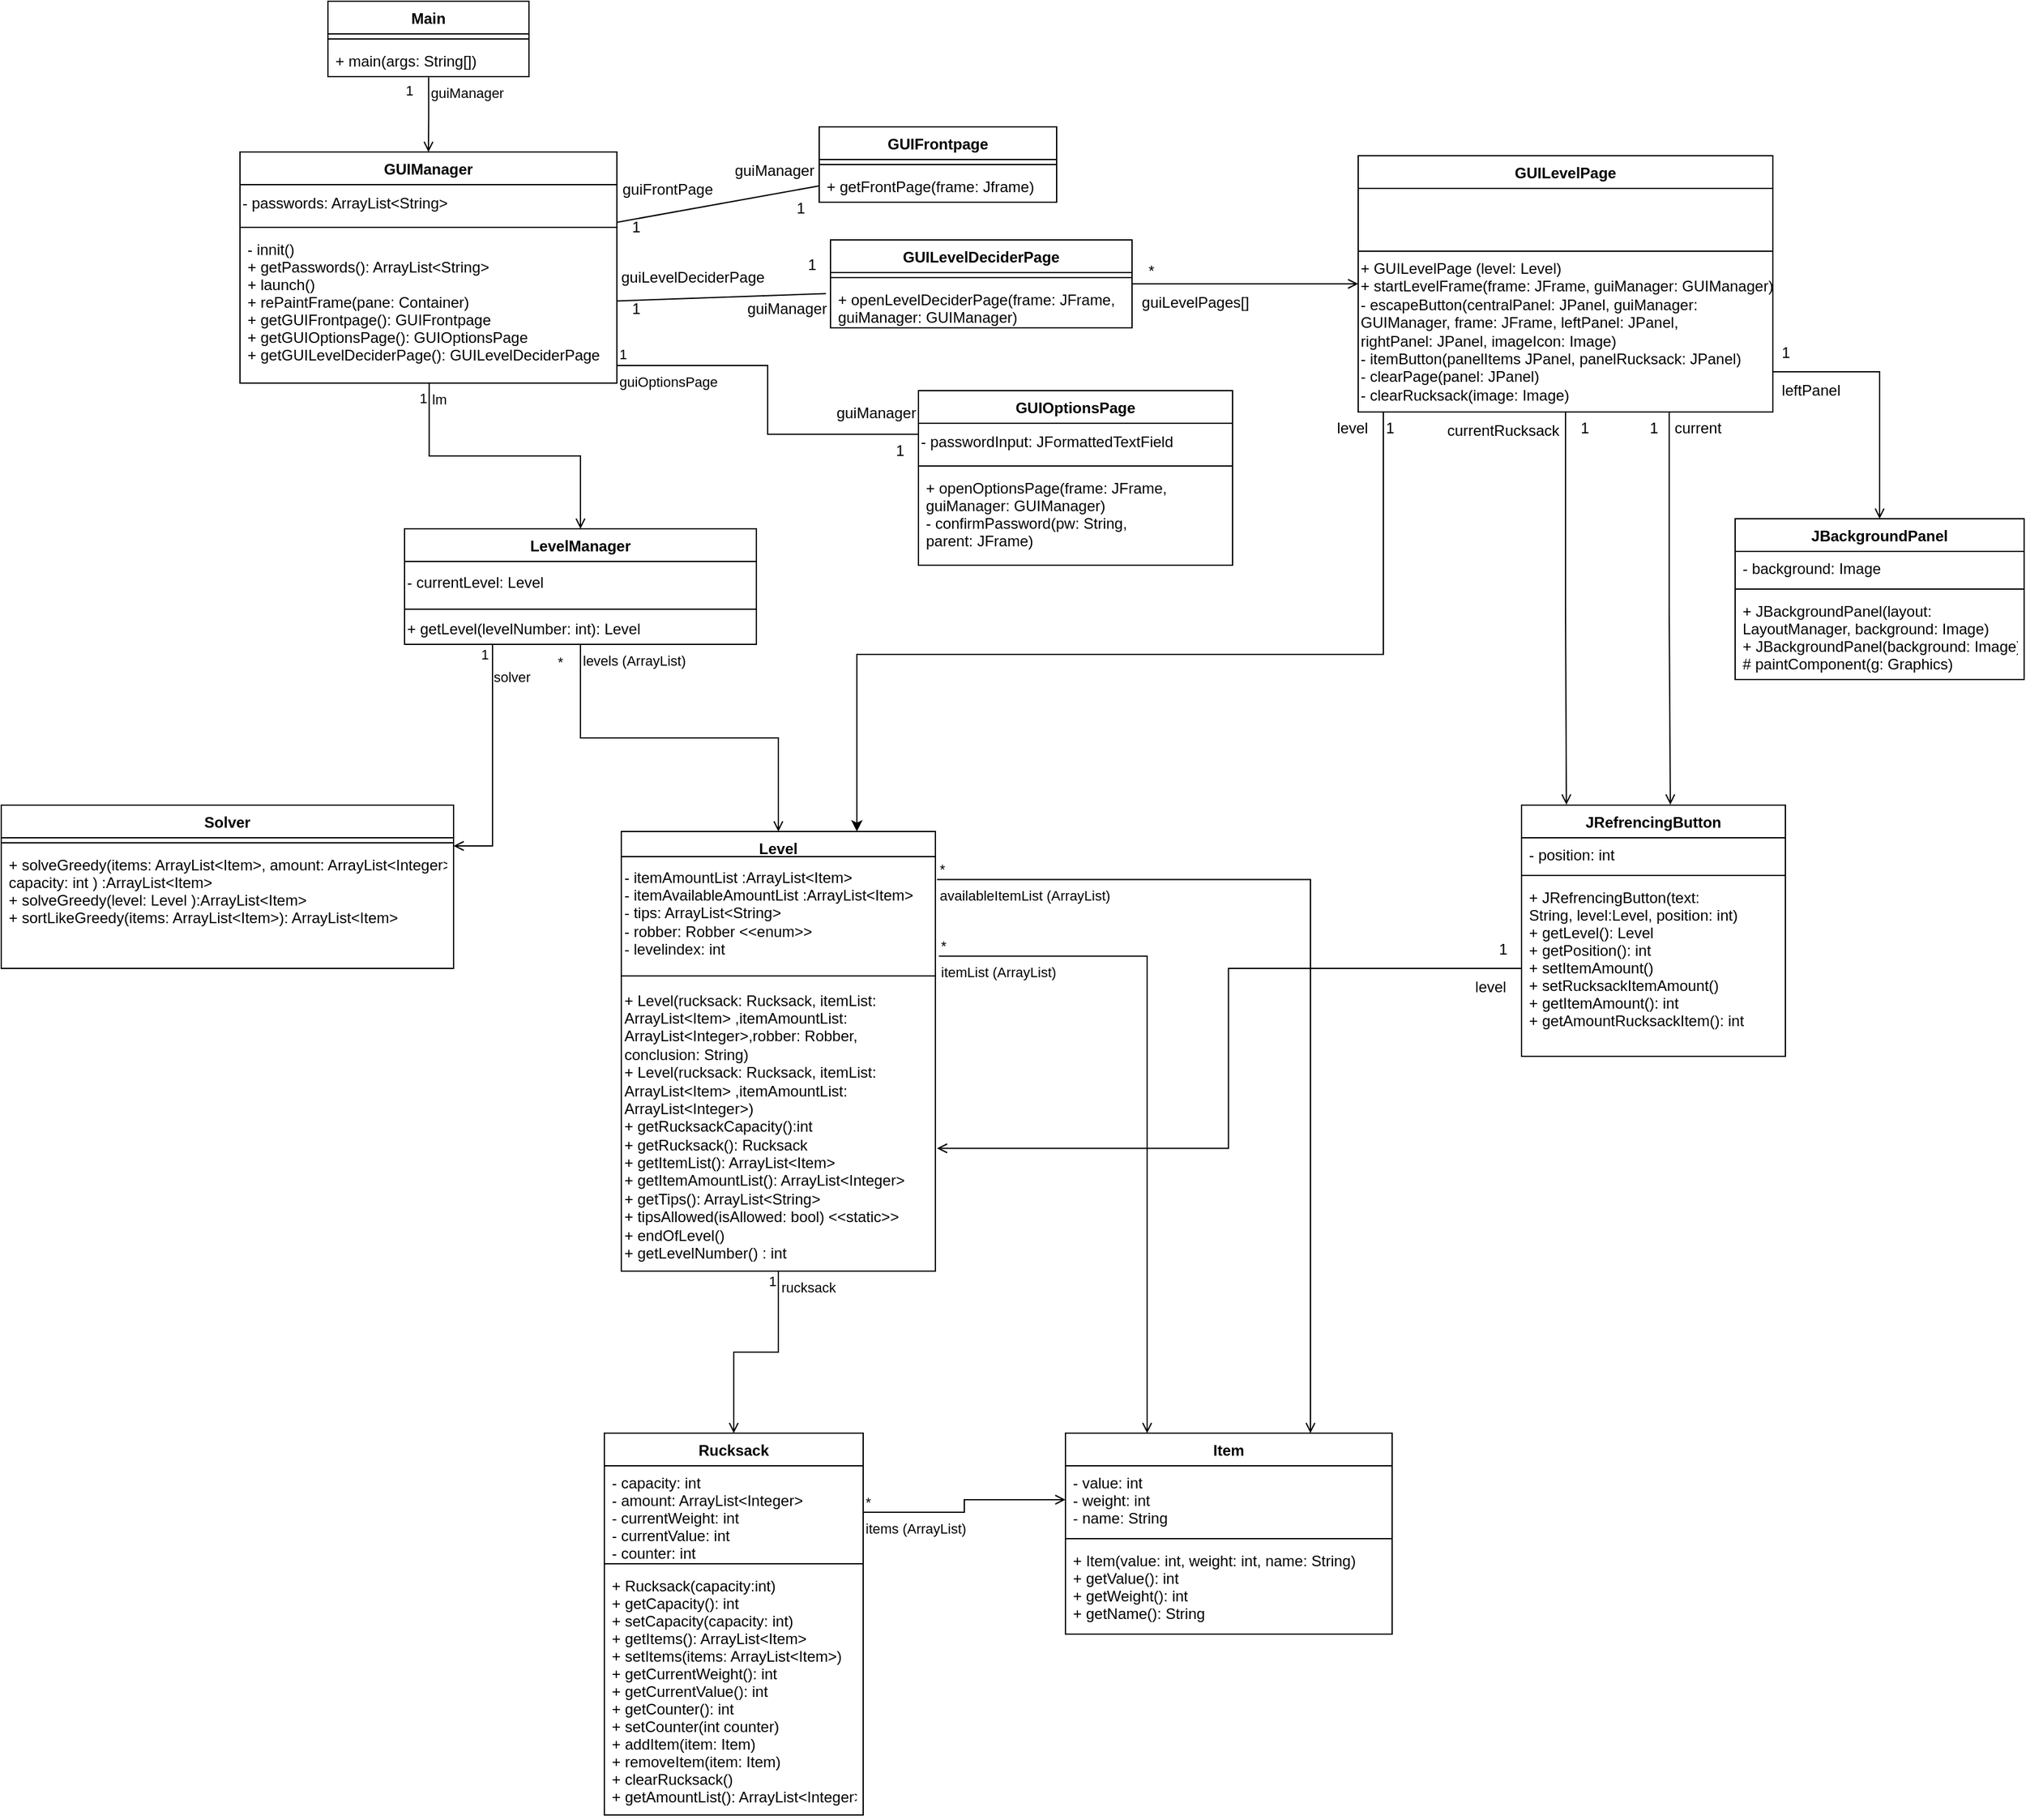 <mxfile version="20.5.3" type="embed"><diagram id="mvksxYR37wyYuG3UCGVY" name="Page-1"><mxGraphModel dx="210" dy="390" grid="1" gridSize="10" guides="1" tooltips="1" connect="1" arrows="1" fold="1" page="1" pageScale="1" pageWidth="827" pageHeight="1169" math="0" shadow="0"><root><mxCell id="0"/><mxCell id="1" parent="0"/><mxCell id="3Lkax07c6LPgoKpLeekD-1" value="Main" style="swimlane;fontStyle=1;align=center;verticalAlign=top;childLayout=stackLayout;horizontal=1;startSize=26;horizontalStack=0;resizeParent=1;resizeParentMax=0;resizeLast=0;collapsible=1;marginBottom=0;" parent="1" vertex="1"><mxGeometry x="280" y="20" width="160" height="60" as="geometry"/></mxCell><mxCell id="3Lkax07c6LPgoKpLeekD-3" value="" style="line;strokeWidth=1;fillColor=none;align=left;verticalAlign=middle;spacingTop=-1;spacingLeft=3;spacingRight=3;rotatable=0;labelPosition=right;points=[];portConstraint=eastwest;strokeColor=inherit;" parent="3Lkax07c6LPgoKpLeekD-1" vertex="1"><mxGeometry y="26" width="160" height="8" as="geometry"/></mxCell><mxCell id="3Lkax07c6LPgoKpLeekD-4" value="+ main(args: String[])" style="text;strokeColor=none;fillColor=none;align=left;verticalAlign=top;spacingLeft=4;spacingRight=4;overflow=hidden;rotatable=0;points=[[0,0.5],[1,0.5]];portConstraint=eastwest;" parent="3Lkax07c6LPgoKpLeekD-1" vertex="1"><mxGeometry y="34" width="160" height="26" as="geometry"/></mxCell><mxCell id="3Lkax07c6LPgoKpLeekD-5" value="GUIManager" style="swimlane;fontStyle=1;align=center;verticalAlign=top;childLayout=stackLayout;horizontal=1;startSize=26;horizontalStack=0;resizeParent=1;resizeParentMax=0;resizeLast=0;collapsible=1;marginBottom=0;" parent="1" vertex="1"><mxGeometry x="210" y="140" width="300" height="184" as="geometry"/></mxCell><mxCell id="36" value="- passwords: ArrayList&amp;lt;String&amp;gt;&lt;br&gt;" style="text;html=1;strokeColor=none;fillColor=none;align=left;verticalAlign=middle;whiteSpace=wrap;rounded=0;" parent="3Lkax07c6LPgoKpLeekD-5" vertex="1"><mxGeometry y="26" width="300" height="30" as="geometry"/></mxCell><mxCell id="3Lkax07c6LPgoKpLeekD-7" value="" style="line;strokeWidth=1;fillColor=none;align=left;verticalAlign=middle;spacingTop=-1;spacingLeft=3;spacingRight=3;rotatable=0;labelPosition=right;points=[];portConstraint=eastwest;strokeColor=inherit;" parent="3Lkax07c6LPgoKpLeekD-5" vertex="1"><mxGeometry y="56" width="300" height="8" as="geometry"/></mxCell><mxCell id="3Lkax07c6LPgoKpLeekD-8" value="- innit()&#10;+ getPasswords(): ArrayList&lt;String&gt;&#10;+ launch()&#10;+ rePaintFrame(pane: Container)&#10;+ getGUIFrontpage(): GUIFrontpage&#10;+ getGUIOptionsPage(): GUIOptionsPage&#10;+ getGUILevelDeciderPage(): GUILevelDeciderPage&#10;" style="text;strokeColor=none;fillColor=none;align=left;verticalAlign=top;spacingLeft=4;spacingRight=4;overflow=hidden;rotatable=0;points=[[0,0.5],[1,0.5]];portConstraint=eastwest;" parent="3Lkax07c6LPgoKpLeekD-5" vertex="1"><mxGeometry y="64" width="300" height="120" as="geometry"/></mxCell><mxCell id="3Lkax07c6LPgoKpLeekD-9" value="LevelManager" style="swimlane;fontStyle=1;align=center;verticalAlign=top;childLayout=stackLayout;horizontal=1;startSize=26;horizontalStack=0;resizeParent=1;resizeParentMax=0;resizeLast=0;collapsible=1;marginBottom=0;" parent="1" vertex="1"><mxGeometry x="341" y="440" width="280" height="92" as="geometry"><mxRectangle x="310" y="250" width="220" height="210" as="alternateBounds"/></mxGeometry></mxCell><mxCell id="kdeTMZNGUCxmGkDWpaPE-43" value="- currentLevel: Level" style="text;html=1;strokeColor=none;fillColor=none;align=left;verticalAlign=middle;whiteSpace=wrap;rounded=0;" parent="3Lkax07c6LPgoKpLeekD-9" vertex="1"><mxGeometry y="26" width="280" height="34" as="geometry"/></mxCell><mxCell id="3Lkax07c6LPgoKpLeekD-11" value="" style="line;strokeWidth=1;fillColor=none;align=left;verticalAlign=middle;spacingTop=-1;spacingLeft=3;spacingRight=3;rotatable=0;labelPosition=right;points=[];portConstraint=eastwest;strokeColor=inherit;" parent="3Lkax07c6LPgoKpLeekD-9" vertex="1"><mxGeometry y="60" width="280" height="8" as="geometry"/></mxCell><mxCell id="kdeTMZNGUCxmGkDWpaPE-44" value="+ getLevel(levelNumber: int): Level" style="text;html=1;strokeColor=none;fillColor=none;align=left;verticalAlign=middle;whiteSpace=wrap;rounded=0;" parent="3Lkax07c6LPgoKpLeekD-9" vertex="1"><mxGeometry y="68" width="280" height="24" as="geometry"/></mxCell><mxCell id="3Lkax07c6LPgoKpLeekD-25" value="guiManager" style="endArrow=open;endFill=0;html=1;edgeStyle=orthogonalEdgeStyle;align=left;verticalAlign=top;rounded=0;exitX=0.501;exitY=1.022;exitDx=0;exitDy=0;exitPerimeter=0;entryX=0.5;entryY=0;entryDx=0;entryDy=0;" parent="1" source="3Lkax07c6LPgoKpLeekD-4" target="3Lkax07c6LPgoKpLeekD-5" edge="1"><mxGeometry x="-1" y="-1" relative="1" as="geometry"><mxPoint x="432.5" y="252" as="sourcePoint"/><mxPoint x="542.5" y="72" as="targetPoint"/><mxPoint x="1" y="-1" as="offset"/></mxGeometry></mxCell><mxCell id="3Lkax07c6LPgoKpLeekD-26" value="1" style="edgeLabel;resizable=0;html=1;align=left;verticalAlign=bottom;" parent="3Lkax07c6LPgoKpLeekD-25" connectable="0" vertex="1"><mxGeometry x="-1" relative="1" as="geometry"><mxPoint x="-20" y="19" as="offset"/></mxGeometry></mxCell><mxCell id="3Lkax07c6LPgoKpLeekD-27" value="lm" style="endArrow=open;endFill=0;html=1;edgeStyle=orthogonalEdgeStyle;align=left;verticalAlign=top;rounded=0;entryX=0.5;entryY=0;entryDx=0;entryDy=0;exitX=0.502;exitY=1;exitDx=0;exitDy=0;exitPerimeter=0;" parent="1" source="3Lkax07c6LPgoKpLeekD-8" target="3Lkax07c6LPgoKpLeekD-9" edge="1"><mxGeometry x="-1" relative="1" as="geometry"><mxPoint x="370" y="280" as="sourcePoint"/><mxPoint x="530" y="280" as="targetPoint"/></mxGeometry></mxCell><mxCell id="3Lkax07c6LPgoKpLeekD-28" value="1" style="edgeLabel;resizable=0;html=1;align=left;verticalAlign=bottom;" parent="3Lkax07c6LPgoKpLeekD-27" connectable="0" vertex="1"><mxGeometry x="-1" relative="1" as="geometry"><mxPoint x="-10" y="20" as="offset"/></mxGeometry></mxCell><mxCell id="3Lkax07c6LPgoKpLeekD-29" value="Solver" style="swimlane;fontStyle=1;align=center;verticalAlign=top;childLayout=stackLayout;horizontal=1;startSize=26;horizontalStack=0;resizeParent=1;resizeParentMax=0;resizeLast=0;collapsible=1;marginBottom=0;" parent="1" vertex="1"><mxGeometry x="20" y="660" width="360" height="130" as="geometry"/></mxCell><mxCell id="3Lkax07c6LPgoKpLeekD-31" value="" style="line;strokeWidth=1;fillColor=none;align=left;verticalAlign=middle;spacingTop=-1;spacingLeft=3;spacingRight=3;rotatable=0;labelPosition=right;points=[];portConstraint=eastwest;strokeColor=inherit;" parent="3Lkax07c6LPgoKpLeekD-29" vertex="1"><mxGeometry y="26" width="360" height="8" as="geometry"/></mxCell><mxCell id="3Lkax07c6LPgoKpLeekD-32" value="+ solveGreedy(items: ArrayList&lt;Item&gt;, amount: ArrayList&lt;Integer&gt;,&#10;capacity: int ) :ArrayList&lt;Item&gt;&#10;+ solveGreedy(level: Level ):ArrayList&lt;Item&gt;&#10;+ sortLikeGreedy(items: ArrayList&lt;Item&gt;): ArrayList&lt;Item&gt;" style="text;strokeColor=none;fillColor=none;align=left;verticalAlign=top;spacingLeft=4;spacingRight=4;overflow=hidden;rotatable=0;points=[[0,0.5],[1,0.5]];portConstraint=eastwest;" parent="3Lkax07c6LPgoKpLeekD-29" vertex="1"><mxGeometry y="34" width="360" height="96" as="geometry"/></mxCell><mxCell id="3Lkax07c6LPgoKpLeekD-33" value="Level" style="swimlane;fontStyle=1;align=center;verticalAlign=top;childLayout=stackLayout;horizontal=1;startSize=20;horizontalStack=0;resizeParent=1;resizeParentMax=0;resizeLast=0;collapsible=1;marginBottom=0;" parent="1" vertex="1"><mxGeometry x="513.5" y="681" width="250" height="350" as="geometry"/></mxCell><mxCell id="8" value="- itemAmountList :ArrayList&amp;lt;Item&amp;gt;&lt;br&gt;- itemAvailableAmountList :ArrayList&amp;lt;Item&amp;gt;&lt;br&gt;- tips: ArrayList&amp;lt;String&amp;gt;&lt;br&gt;- robber: Robber &amp;lt;&amp;lt;enum&amp;gt;&amp;gt;&lt;br&gt;- levelindex: int" style="text;html=1;align=left;verticalAlign=middle;resizable=0;points=[];autosize=1;strokeColor=none;fillColor=none;" parent="3Lkax07c6LPgoKpLeekD-33" vertex="1"><mxGeometry y="20" width="250" height="90" as="geometry"/></mxCell><mxCell id="3Lkax07c6LPgoKpLeekD-35" value="" style="line;strokeWidth=1;fillColor=none;align=left;verticalAlign=middle;spacingTop=-1;spacingLeft=3;spacingRight=3;rotatable=0;labelPosition=right;points=[];portConstraint=eastwest;strokeColor=inherit;" parent="3Lkax07c6LPgoKpLeekD-33" vertex="1"><mxGeometry y="110" width="250" height="10" as="geometry"/></mxCell><mxCell id="11" value="&lt;span class=&quot;pl-smi&quot;&gt;+ Level&lt;/span&gt;(r&lt;span class=&quot;pl-smi&quot;&gt;ucksack:&lt;/span&gt;&amp;nbsp;R&lt;span class=&quot;pl-s1&quot;&gt;ucksack&lt;/span&gt;,&amp;nbsp;&lt;span class=&quot;pl-s1&quot;&gt;itemList:&amp;nbsp;&lt;br&gt;&lt;span class=&quot;pl-smi&quot;&gt;ArrayList&lt;/span&gt;&amp;lt;&lt;span class=&quot;pl-smi&quot;&gt;Item&lt;/span&gt;&amp;gt;&amp;nbsp;&lt;/span&gt;,&lt;span class=&quot;pl-s1&quot;&gt;itemAmountList:&amp;nbsp;&amp;nbsp;&lt;br&gt;&lt;span class=&quot;pl-smi&quot;&gt;ArrayList&lt;/span&gt;&amp;lt;&lt;span class=&quot;pl-smi&quot;&gt;Integer&lt;/span&gt;&amp;gt;,robber: Robber, &lt;br&gt;conclusion: String&lt;/span&gt;)&lt;br&gt;&lt;span class=&quot;pl-smi&quot;&gt;+ Level&lt;/span&gt;(r&lt;span class=&quot;pl-smi&quot;&gt;ucksack:&lt;/span&gt;&amp;nbsp;R&lt;span class=&quot;pl-s1&quot;&gt;ucksack&lt;/span&gt;,&amp;nbsp;&lt;span class=&quot;pl-s1&quot;&gt;itemList:&amp;nbsp;&lt;br&gt;&lt;span class=&quot;pl-smi&quot;&gt;ArrayList&lt;/span&gt;&amp;lt;&lt;span class=&quot;pl-smi&quot;&gt;Item&lt;/span&gt;&amp;gt;&amp;nbsp;&lt;/span&gt;,&lt;span class=&quot;pl-s1&quot;&gt;itemAmountList:&amp;nbsp;&amp;nbsp;&lt;br&gt;&lt;span class=&quot;pl-smi&quot;&gt;ArrayList&lt;/span&gt;&amp;lt;&lt;span class=&quot;pl-smi&quot;&gt;Integer&lt;/span&gt;&amp;gt;&lt;/span&gt;)&lt;br&gt;&lt;span style=&quot;&quot;&gt;+ g&lt;/span&gt;&lt;span class=&quot;pl-en&quot;&gt;etRucksackCapacity&lt;/span&gt;():int&lt;br&gt;&lt;span style=&quot;&quot;&gt;+ getRucksack(): Rucksack&lt;br&gt;+ getItemList(): ArrayList&amp;lt;Item&amp;gt;&lt;br&gt;+ getItemAmountList(): ArrayList&amp;lt;Integer&amp;gt;&lt;br&gt;+ getTips(): ArrayList&amp;lt;String&amp;gt;&lt;br&gt;+ tipsAllowed(isAllowed: bool) &amp;lt;&amp;lt;static&amp;gt;&amp;gt;&lt;br&gt;+ endOfLevel()&lt;br&gt;+ getLevelNumber() : int&lt;/span&gt;&lt;span style=&quot;&quot;&gt;&lt;br&gt;&lt;/span&gt;" style="text;html=1;align=left;verticalAlign=middle;resizable=0;points=[];autosize=1;strokeColor=none;fillColor=none;" parent="3Lkax07c6LPgoKpLeekD-33" vertex="1"><mxGeometry y="120" width="250" height="230" as="geometry"/></mxCell><mxCell id="3Lkax07c6LPgoKpLeekD-37" value="solver" style="endArrow=open;endFill=0;html=1;edgeStyle=orthogonalEdgeStyle;align=left;verticalAlign=top;rounded=0;exitX=0.25;exitY=1;exitDx=0;exitDy=0;entryX=1;entryY=0.25;entryDx=0;entryDy=0;" parent="1" source="kdeTMZNGUCxmGkDWpaPE-44" target="3Lkax07c6LPgoKpLeekD-29" edge="1"><mxGeometry x="-0.866" y="-1" relative="1" as="geometry"><mxPoint x="310" y="501" as="sourcePoint"/><mxPoint x="240" y="408" as="targetPoint"/><mxPoint as="offset"/></mxGeometry></mxCell><mxCell id="3Lkax07c6LPgoKpLeekD-38" value="1" style="edgeLabel;resizable=0;html=1;align=left;verticalAlign=bottom;" parent="3Lkax07c6LPgoKpLeekD-37" connectable="0" vertex="1"><mxGeometry x="-1" relative="1" as="geometry"><mxPoint x="-11" y="16" as="offset"/></mxGeometry></mxCell><mxCell id="3Lkax07c6LPgoKpLeekD-39" value="levels (ArrayList)" style="endArrow=open;endFill=0;html=1;edgeStyle=orthogonalEdgeStyle;align=left;verticalAlign=top;rounded=0;exitX=0.5;exitY=1;exitDx=0;exitDy=0;entryX=0.5;entryY=0;entryDx=0;entryDy=0;" parent="1" source="3Lkax07c6LPgoKpLeekD-9" target="3Lkax07c6LPgoKpLeekD-33" edge="1"><mxGeometry x="-1" relative="1" as="geometry"><mxPoint x="370" y="501" as="sourcePoint"/><mxPoint x="530" y="501" as="targetPoint"/></mxGeometry></mxCell><mxCell id="3Lkax07c6LPgoKpLeekD-40" value="*" style="edgeLabel;resizable=0;html=1;align=left;verticalAlign=bottom;" parent="3Lkax07c6LPgoKpLeekD-39" connectable="0" vertex="1"><mxGeometry x="-1" relative="1" as="geometry"><mxPoint x="-20" y="22" as="offset"/></mxGeometry></mxCell><mxCell id="3Lkax07c6LPgoKpLeekD-41" value="Rucksack" style="swimlane;fontStyle=1;align=center;verticalAlign=top;childLayout=stackLayout;horizontal=1;startSize=26;horizontalStack=0;resizeParent=1;resizeParentMax=0;resizeLast=0;collapsible=1;marginBottom=0;" parent="1" vertex="1"><mxGeometry x="500" y="1160" width="206" height="304" as="geometry"/></mxCell><mxCell id="3Lkax07c6LPgoKpLeekD-42" value="- capacity: int&#10;- amount: ArrayList&lt;Integer&gt;&#10;- currentWeight: int&#10;- currentValue: int&#10;- counter: int" style="text;strokeColor=none;fillColor=none;align=left;verticalAlign=top;spacingLeft=4;spacingRight=4;overflow=hidden;rotatable=0;points=[[0,0.5],[1,0.5]];portConstraint=eastwest;" parent="3Lkax07c6LPgoKpLeekD-41" vertex="1"><mxGeometry y="26" width="206" height="74" as="geometry"/></mxCell><mxCell id="3Lkax07c6LPgoKpLeekD-43" value="" style="line;strokeWidth=1;fillColor=none;align=left;verticalAlign=middle;spacingTop=-1;spacingLeft=3;spacingRight=3;rotatable=0;labelPosition=right;points=[];portConstraint=eastwest;strokeColor=inherit;" parent="3Lkax07c6LPgoKpLeekD-41" vertex="1"><mxGeometry y="100" width="206" height="8" as="geometry"/></mxCell><mxCell id="3Lkax07c6LPgoKpLeekD-44" value="+ Rucksack(capacity:int)&#10;+ getCapacity(): int&#10;+ setCapacity(capacity: int)&#10;+ getItems(): ArrayList&lt;Item&gt;&#10;+ setItems(items: ArrayList&lt;Item&gt;)&#10;+ getCurrentWeight(): int&#10;+ getCurrentValue(): int&#10;+ getCounter(): int&#10;+ setCounter(int counter)&#10;+ addItem(item: Item)&#10;+ removeItem(item: Item)&#10;+ clearRucksack()&#10;+ getAmountList(): ArrayList&lt;Integer&gt;&#10;&#10;&#10;" style="text;strokeColor=none;fillColor=none;align=left;verticalAlign=top;spacingLeft=4;spacingRight=4;overflow=hidden;rotatable=0;points=[[0,0.5],[1,0.5]];portConstraint=eastwest;" parent="3Lkax07c6LPgoKpLeekD-41" vertex="1"><mxGeometry y="108" width="206" height="196" as="geometry"/></mxCell><mxCell id="3Lkax07c6LPgoKpLeekD-45" value="rucksack" style="endArrow=open;endFill=0;html=1;edgeStyle=orthogonalEdgeStyle;align=left;verticalAlign=top;rounded=0;exitX=0.5;exitY=1;exitDx=0;exitDy=0;entryX=0.5;entryY=0;entryDx=0;entryDy=0;" parent="1" source="3Lkax07c6LPgoKpLeekD-33" target="3Lkax07c6LPgoKpLeekD-41" edge="1"><mxGeometry x="-1" relative="1" as="geometry"><mxPoint x="616" y="751" as="sourcePoint"/><mxPoint x="776" y="751" as="targetPoint"/></mxGeometry></mxCell><mxCell id="3Lkax07c6LPgoKpLeekD-46" value="1" style="edgeLabel;resizable=0;html=1;align=left;verticalAlign=bottom;" parent="3Lkax07c6LPgoKpLeekD-45" connectable="0" vertex="1"><mxGeometry x="-1" relative="1" as="geometry"><mxPoint x="-10" y="16" as="offset"/></mxGeometry></mxCell><mxCell id="3Lkax07c6LPgoKpLeekD-47" value="Item" style="swimlane;fontStyle=1;align=center;verticalAlign=top;childLayout=stackLayout;horizontal=1;startSize=26;horizontalStack=0;resizeParent=1;resizeParentMax=0;resizeLast=0;collapsible=1;marginBottom=0;" parent="1" vertex="1"><mxGeometry x="867" y="1160" width="260" height="160" as="geometry"/></mxCell><mxCell id="3Lkax07c6LPgoKpLeekD-48" value="- value: int&#10;- weight: int&#10;- name: String" style="text;strokeColor=none;fillColor=none;align=left;verticalAlign=top;spacingLeft=4;spacingRight=4;overflow=hidden;rotatable=0;points=[[0,0.5],[1,0.5]];portConstraint=eastwest;" parent="3Lkax07c6LPgoKpLeekD-47" vertex="1"><mxGeometry y="26" width="260" height="54" as="geometry"/></mxCell><mxCell id="3Lkax07c6LPgoKpLeekD-49" value="" style="line;strokeWidth=1;fillColor=none;align=left;verticalAlign=middle;spacingTop=-1;spacingLeft=3;spacingRight=3;rotatable=0;labelPosition=right;points=[];portConstraint=eastwest;strokeColor=inherit;" parent="3Lkax07c6LPgoKpLeekD-47" vertex="1"><mxGeometry y="80" width="260" height="8" as="geometry"/></mxCell><mxCell id="3Lkax07c6LPgoKpLeekD-50" value="+ Item(value: int, weight: int, name: String)&#10;+ getValue(): int&#10;+ getWeight(): int&#10;+ getName(): String" style="text;strokeColor=none;fillColor=none;align=left;verticalAlign=top;spacingLeft=4;spacingRight=4;overflow=hidden;rotatable=0;points=[[0,0.5],[1,0.5]];portConstraint=eastwest;" parent="3Lkax07c6LPgoKpLeekD-47" vertex="1"><mxGeometry y="88" width="260" height="72" as="geometry"/></mxCell><mxCell id="3Lkax07c6LPgoKpLeekD-51" value="items (ArrayList)" style="endArrow=open;endFill=0;html=1;edgeStyle=orthogonalEdgeStyle;align=left;verticalAlign=top;rounded=0;exitX=1;exitY=0.5;exitDx=0;exitDy=0;entryX=0;entryY=0.5;entryDx=0;entryDy=0;" parent="1" source="3Lkax07c6LPgoKpLeekD-42" target="3Lkax07c6LPgoKpLeekD-48" edge="1"><mxGeometry x="-1" relative="1" as="geometry"><mxPoint x="766" y="1021" as="sourcePoint"/><mxPoint x="776" y="1021" as="targetPoint"/></mxGeometry></mxCell><mxCell id="3Lkax07c6LPgoKpLeekD-52" value="*" style="edgeLabel;resizable=0;html=1;align=left;verticalAlign=bottom;" parent="3Lkax07c6LPgoKpLeekD-51" connectable="0" vertex="1"><mxGeometry x="-1" relative="1" as="geometry"/></mxCell><mxCell id="15" value="itemList (ArrayList)" style="endArrow=open;endFill=0;html=1;edgeStyle=orthogonalEdgeStyle;align=left;verticalAlign=top;rounded=0;entryX=0.25;entryY=0;entryDx=0;entryDy=0;exitX=1.011;exitY=0.88;exitDx=0;exitDy=0;exitPerimeter=0;" parent="1" source="8" target="3Lkax07c6LPgoKpLeekD-47" edge="1"><mxGeometry x="-1" relative="1" as="geometry"><mxPoint x="846" y="751" as="sourcePoint"/><mxPoint x="1066" y="901" as="targetPoint"/></mxGeometry></mxCell><mxCell id="16" value="*" style="edgeLabel;resizable=0;html=1;align=left;verticalAlign=bottom;" parent="15" connectable="0" vertex="1"><mxGeometry x="-1" relative="1" as="geometry"/></mxCell><mxCell id="17" value="availableItemList (ArrayList)" style="endArrow=open;endFill=0;html=1;edgeStyle=orthogonalEdgeStyle;align=left;verticalAlign=top;rounded=0;entryX=0.75;entryY=0;entryDx=0;entryDy=0;exitX=1.005;exitY=0.203;exitDx=0;exitDy=0;exitPerimeter=0;" parent="1" source="8" target="3Lkax07c6LPgoKpLeekD-47" edge="1"><mxGeometry x="-1" relative="1" as="geometry"><mxPoint x="856" y="801" as="sourcePoint"/><mxPoint x="1016" y="801" as="targetPoint"/></mxGeometry></mxCell><mxCell id="18" value="*" style="edgeLabel;resizable=0;html=1;align=left;verticalAlign=bottom;" parent="17" connectable="0" vertex="1"><mxGeometry x="-1" relative="1" as="geometry"/></mxCell><mxCell id="19" value="GUIFrontpage" style="swimlane;fontStyle=1;align=center;verticalAlign=top;childLayout=stackLayout;horizontal=1;startSize=26;horizontalStack=0;resizeParent=1;resizeParentMax=0;resizeLast=0;collapsible=1;marginBottom=0;" parent="1" vertex="1"><mxGeometry x="671" y="120" width="189" height="60" as="geometry"/></mxCell><mxCell id="20" value="" style="line;strokeWidth=1;fillColor=none;align=left;verticalAlign=middle;spacingTop=-1;spacingLeft=3;spacingRight=3;rotatable=0;labelPosition=right;points=[];portConstraint=eastwest;strokeColor=inherit;" parent="19" vertex="1"><mxGeometry y="26" width="189" height="8" as="geometry"/></mxCell><mxCell id="21" value="+ getFrontPage(frame: Jframe)" style="text;strokeColor=none;fillColor=none;align=left;verticalAlign=top;spacingLeft=4;spacingRight=4;overflow=hidden;rotatable=0;points=[[0,0.5],[1,0.5]];portConstraint=eastwest;" parent="19" vertex="1"><mxGeometry y="34" width="189" height="26" as="geometry"/></mxCell><mxCell id="kdeTMZNGUCxmGkDWpaPE-52" value="" style="edgeStyle=orthogonalEdgeStyle;rounded=0;orthogonalLoop=1;jettySize=auto;html=1;endArrow=open;endFill=0;" parent="1" source="22" target="kdeTMZNGUCxmGkDWpaPE-48" edge="1"><mxGeometry relative="1" as="geometry"/></mxCell><mxCell id="22" value="GUILevelDeciderPage" style="swimlane;fontStyle=1;align=center;verticalAlign=top;childLayout=stackLayout;horizontal=1;startSize=26;horizontalStack=0;resizeParent=1;resizeParentMax=0;resizeLast=0;collapsible=1;marginBottom=0;" parent="1" vertex="1"><mxGeometry x="680" y="210" width="240" height="70" as="geometry"/></mxCell><mxCell id="kdeTMZNGUCxmGkDWpaPE-45" value="" style="line;strokeWidth=1;fillColor=none;align=left;verticalAlign=middle;spacingTop=-1;spacingLeft=3;spacingRight=3;rotatable=0;labelPosition=right;points=[];portConstraint=eastwest;strokeColor=inherit;" parent="22" vertex="1"><mxGeometry y="26" width="240" height="8" as="geometry"/></mxCell><mxCell id="24" value="+ openLevelDeciderPage(frame: JFrame, &#10;guiManager: GUIManager)" style="text;strokeColor=none;fillColor=none;align=left;verticalAlign=top;spacingLeft=4;spacingRight=4;overflow=hidden;rotatable=0;points=[[0,0.5],[1,0.5]];portConstraint=eastwest;" parent="22" vertex="1"><mxGeometry y="34" width="240" height="36" as="geometry"/></mxCell><mxCell id="27" value="" style="endArrow=none;html=1;rounded=0;entryX=-0.015;entryY=0.242;entryDx=0;entryDy=0;entryPerimeter=0;endFill=0;" parent="1" source="3Lkax07c6LPgoKpLeekD-8" target="24" edge="1"><mxGeometry width="50" height="50" relative="1" as="geometry"><mxPoint x="770" y="240" as="sourcePoint"/><mxPoint x="820" y="190" as="targetPoint"/></mxGeometry></mxCell><mxCell id="28" value="" style="endArrow=none;html=1;rounded=0;exitX=1;exitY=1;exitDx=0;exitDy=0;entryX=0;entryY=0.5;entryDx=0;entryDy=0;endFill=0;" parent="1" source="36" target="21" edge="1"><mxGeometry width="50" height="50" relative="1" as="geometry"><mxPoint x="770" y="240" as="sourcePoint"/><mxPoint x="820" y="190" as="targetPoint"/></mxGeometry></mxCell><mxCell id="29" value="GUIOptionsPage" style="swimlane;fontStyle=1;align=center;verticalAlign=top;childLayout=stackLayout;horizontal=1;startSize=26;horizontalStack=0;resizeParent=1;resizeParentMax=0;resizeLast=0;collapsible=1;marginBottom=0;" parent="1" vertex="1"><mxGeometry x="750" y="330" width="250" height="139" as="geometry"/></mxCell><mxCell id="50" value="&lt;div style=&quot;&quot;&gt;&lt;span style=&quot;background-color: initial;&quot; class=&quot;pl-smi&quot;&gt;- &lt;/span&gt;&lt;span style=&quot;background-color: initial;&quot; class=&quot;pl-s1&quot;&gt;passwordInput: JFormattedTextField&lt;/span&gt;&lt;/div&gt;" style="text;html=1;align=left;verticalAlign=middle;resizable=0;points=[];autosize=1;strokeColor=none;fillColor=none;" parent="29" vertex="1"><mxGeometry y="26" width="250" height="30" as="geometry"/></mxCell><mxCell id="31" value="" style="line;strokeWidth=1;fillColor=none;align=left;verticalAlign=middle;spacingTop=-1;spacingLeft=3;spacingRight=3;rotatable=0;labelPosition=right;points=[];portConstraint=eastwest;strokeColor=inherit;" parent="29" vertex="1"><mxGeometry y="56" width="250" height="8" as="geometry"/></mxCell><mxCell id="32" value="+ openOptionsPage(frame: JFrame, &#10;guiManager: GUIManager)&#10;- confirmPassword(pw: String, &#10;parent: JFrame)" style="text;strokeColor=none;fillColor=none;align=left;verticalAlign=top;spacingLeft=4;spacingRight=4;overflow=hidden;rotatable=0;points=[[0,0.5],[1,0.5]];portConstraint=eastwest;" parent="29" vertex="1"><mxGeometry y="64" width="250" height="75" as="geometry"/></mxCell><mxCell id="34" value="guiOptionsPage" style="endArrow=none;endFill=0;html=1;edgeStyle=orthogonalEdgeStyle;align=left;verticalAlign=top;rounded=0;exitX=1;exitY=0.883;exitDx=0;exitDy=0;entryX=0;entryY=0.25;entryDx=0;entryDy=0;exitPerimeter=0;" parent="1" source="3Lkax07c6LPgoKpLeekD-8" target="29" edge="1"><mxGeometry x="-1" relative="1" as="geometry"><mxPoint x="720" y="230" as="sourcePoint"/><mxPoint x="880" y="230" as="targetPoint"/></mxGeometry></mxCell><mxCell id="35" value="1" style="edgeLabel;resizable=0;html=1;align=left;verticalAlign=bottom;" parent="34" connectable="0" vertex="1"><mxGeometry x="-1" relative="1" as="geometry"/></mxCell><mxCell id="kdeTMZNGUCxmGkDWpaPE-48" value="GUILevelPage" style="swimlane;fontStyle=1;align=center;verticalAlign=top;childLayout=stackLayout;horizontal=1;startSize=26;horizontalStack=0;resizeParent=1;resizeParentMax=0;resizeLast=0;collapsible=1;marginBottom=0;" parent="1" vertex="1"><mxGeometry x="1100" y="143" width="330" height="204" as="geometry"/></mxCell><mxCell id="kdeTMZNGUCxmGkDWpaPE-53" value="" style="html=1;align=left;" parent="kdeTMZNGUCxmGkDWpaPE-48" vertex="1"><mxGeometry y="26" width="330" height="50" as="geometry"/></mxCell><mxCell id="kdeTMZNGUCxmGkDWpaPE-55" value="&lt;div style=&quot;&quot;&gt;&lt;span style=&quot;background-color: initial;&quot;&gt;+ GUILevelPage (level: Level)&lt;/span&gt;&lt;/div&gt;&lt;div style=&quot;&quot;&gt;&lt;span style=&quot;background-color: initial;&quot;&gt;+ startLevelFrame(frame: JFrame, guiManager: GUIManager)&lt;/span&gt;&lt;/div&gt;&lt;div style=&quot;&quot;&gt;&lt;span style=&quot;background-color: initial;&quot;&gt;- escapeButton(centralPanel: JPanel, guiManager:&amp;nbsp;&lt;/span&gt;&lt;/div&gt;&lt;div style=&quot;&quot;&gt;&lt;span style=&quot;background-color: initial;&quot;&gt;GUIManager, frame: JFrame, leftPanel: JPanel,&amp;nbsp;&lt;/span&gt;&lt;/div&gt;&lt;div style=&quot;&quot;&gt;&lt;span style=&quot;background-color: initial;&quot;&gt;rightPanel: JPanel, imageIcon: Image)&lt;/span&gt;&lt;/div&gt;&lt;div style=&quot;&quot;&gt;&lt;span style=&quot;background-color: initial;&quot;&gt;- itemButton(panelItems JPanel, panelRucksack: JPanel)&lt;/span&gt;&lt;/div&gt;&lt;div style=&quot;&quot;&gt;- clearPage(panel: JPanel)&lt;/div&gt;&lt;div style=&quot;&quot;&gt;- clearRucksack(image: Image)&lt;/div&gt;" style="html=1;align=left;" parent="kdeTMZNGUCxmGkDWpaPE-48" vertex="1"><mxGeometry y="76" width="330" height="128" as="geometry"/></mxCell><mxCell id="37" value="&lt;span class=&quot;pl-s1&quot;&gt;guiLevelDeciderPage&lt;/span&gt;" style="text;html=1;align=center;verticalAlign=middle;resizable=0;points=[];autosize=1;strokeColor=none;fillColor=none;" parent="1" vertex="1"><mxGeometry x="500" y="225" width="140" height="30" as="geometry"/></mxCell><mxCell id="38" value="1" style="text;html=1;align=center;verticalAlign=middle;resizable=0;points=[];autosize=1;strokeColor=none;fillColor=none;" parent="1" vertex="1"><mxGeometry x="510" y="250" width="30" height="30" as="geometry"/></mxCell><mxCell id="39" value="guiFrontPage" style="text;html=1;align=center;verticalAlign=middle;resizable=0;points=[];autosize=1;strokeColor=none;fillColor=none;" parent="1" vertex="1"><mxGeometry x="500" y="155" width="100" height="30" as="geometry"/></mxCell><mxCell id="40" value="1" style="text;html=1;align=center;verticalAlign=middle;resizable=0;points=[];autosize=1;strokeColor=none;fillColor=none;" parent="1" vertex="1"><mxGeometry x="510" y="185" width="30" height="30" as="geometry"/></mxCell><mxCell id="41" value="guiManager" style="text;html=1;align=center;verticalAlign=middle;resizable=0;points=[];autosize=1;strokeColor=none;fillColor=none;" parent="1" vertex="1"><mxGeometry x="590" y="140" width="90" height="30" as="geometry"/></mxCell><mxCell id="42" value="1" style="text;html=1;align=center;verticalAlign=middle;resizable=0;points=[];autosize=1;strokeColor=none;fillColor=none;" parent="1" vertex="1"><mxGeometry x="641" y="170" width="30" height="30" as="geometry"/></mxCell><mxCell id="46" value="guiManager" style="text;html=1;align=center;verticalAlign=middle;resizable=0;points=[];autosize=1;strokeColor=none;fillColor=none;" parent="1" vertex="1"><mxGeometry x="671" y="333" width="90" height="30" as="geometry"/></mxCell><mxCell id="47" value="guiManager" style="text;html=1;align=center;verticalAlign=middle;resizable=0;points=[];autosize=1;strokeColor=none;fillColor=none;" parent="1" vertex="1"><mxGeometry x="600" y="250" width="90" height="30" as="geometry"/></mxCell><mxCell id="48" value="1" style="text;html=1;align=center;verticalAlign=middle;resizable=0;points=[];autosize=1;strokeColor=none;fillColor=none;" parent="1" vertex="1"><mxGeometry x="650" y="215" width="30" height="30" as="geometry"/></mxCell><mxCell id="49" value="1" style="text;html=1;align=center;verticalAlign=middle;resizable=0;points=[];autosize=1;strokeColor=none;fillColor=none;" parent="1" vertex="1"><mxGeometry x="720" y="363" width="30" height="30" as="geometry"/></mxCell><mxCell id="52" value="*" style="text;html=1;align=center;verticalAlign=middle;resizable=0;points=[];autosize=1;strokeColor=none;fillColor=none;" parent="1" vertex="1"><mxGeometry x="920" y="220" width="30" height="30" as="geometry"/></mxCell><mxCell id="53" value="guiLevelPages[]" style="text;html=1;align=center;verticalAlign=middle;resizable=0;points=[];autosize=1;strokeColor=none;fillColor=none;" parent="1" vertex="1"><mxGeometry x="915" y="245" width="110" height="30" as="geometry"/></mxCell><mxCell id="54" value="JBackgroundPanel" style="swimlane;fontStyle=1;align=center;verticalAlign=top;childLayout=stackLayout;horizontal=1;startSize=26;horizontalStack=0;resizeParent=1;resizeParentMax=0;resizeLast=0;collapsible=1;marginBottom=0;" parent="1" vertex="1"><mxGeometry x="1400" y="432" width="230" height="128" as="geometry"/></mxCell><mxCell id="55" value="- background: Image" style="text;strokeColor=none;fillColor=none;align=left;verticalAlign=top;spacingLeft=4;spacingRight=4;overflow=hidden;rotatable=0;points=[[0,0.5],[1,0.5]];portConstraint=eastwest;" parent="54" vertex="1"><mxGeometry y="26" width="230" height="26" as="geometry"/></mxCell><mxCell id="56" value="" style="line;strokeWidth=1;fillColor=none;align=left;verticalAlign=middle;spacingTop=-1;spacingLeft=3;spacingRight=3;rotatable=0;labelPosition=right;points=[];portConstraint=eastwest;strokeColor=inherit;" parent="54" vertex="1"><mxGeometry y="52" width="230" height="8" as="geometry"/></mxCell><mxCell id="57" value="+ JBackgroundPanel(layout: &#10;LayoutManager, background: Image)&#10;+ JBackgroundPanel(background: Image)&#10;# paintComponent(g: Graphics)" style="text;strokeColor=none;fillColor=none;align=left;verticalAlign=top;spacingLeft=4;spacingRight=4;overflow=hidden;rotatable=0;points=[[0,0.5],[1,0.5]];portConstraint=eastwest;" parent="54" vertex="1"><mxGeometry y="60" width="230" height="68" as="geometry"/></mxCell><mxCell id="58" style="edgeStyle=orthogonalEdgeStyle;rounded=0;orthogonalLoop=1;jettySize=auto;html=1;exitX=1;exitY=0.75;exitDx=0;exitDy=0;entryX=0.5;entryY=0;entryDx=0;entryDy=0;startArrow=none;startFill=0;endArrow=open;endFill=0;" parent="1" source="kdeTMZNGUCxmGkDWpaPE-55" target="54" edge="1"><mxGeometry relative="1" as="geometry"/></mxCell><mxCell id="59" value="1" style="text;html=1;align=center;verticalAlign=middle;resizable=0;points=[];autosize=1;strokeColor=none;fillColor=none;" parent="1" vertex="1"><mxGeometry x="1425" y="285" width="30" height="30" as="geometry"/></mxCell><mxCell id="60" value="leftPanel" style="text;html=1;align=center;verticalAlign=middle;resizable=0;points=[];autosize=1;strokeColor=none;fillColor=none;" parent="1" vertex="1"><mxGeometry x="1425" y="315" width="70" height="30" as="geometry"/></mxCell><mxCell id="61" value="JRefrencingButton" style="swimlane;fontStyle=1;align=center;verticalAlign=top;childLayout=stackLayout;horizontal=1;startSize=26;horizontalStack=0;resizeParent=1;resizeParentMax=0;resizeLast=0;collapsible=1;marginBottom=0;" parent="1" vertex="1"><mxGeometry x="1230" y="660" width="210" height="200" as="geometry"/></mxCell><mxCell id="62" value="- position: int" style="text;strokeColor=none;fillColor=none;align=left;verticalAlign=top;spacingLeft=4;spacingRight=4;overflow=hidden;rotatable=0;points=[[0,0.5],[1,0.5]];portConstraint=eastwest;" parent="61" vertex="1"><mxGeometry y="26" width="210" height="26" as="geometry"/></mxCell><mxCell id="63" value="" style="line;strokeWidth=1;fillColor=none;align=left;verticalAlign=middle;spacingTop=-1;spacingLeft=3;spacingRight=3;rotatable=0;labelPosition=right;points=[];portConstraint=eastwest;strokeColor=inherit;" parent="61" vertex="1"><mxGeometry y="52" width="210" height="8" as="geometry"/></mxCell><mxCell id="64" value="+ JRefrencingButton(text: &#10;String, level:Level, position: int)&#10;+ getLevel(): Level&#10;+ getPosition(): int&#10;+ setItemAmount()&#10;+ setRucksackItemAmount()&#10;+ getItemAmount(): int&#10;+ getAmountRucksackItem(): int" style="text;strokeColor=none;fillColor=none;align=left;verticalAlign=top;spacingLeft=4;spacingRight=4;overflow=hidden;rotatable=0;points=[[0,0.5],[1,0.5]];portConstraint=eastwest;" parent="61" vertex="1"><mxGeometry y="60" width="210" height="140" as="geometry"/></mxCell><mxCell id="65" style="edgeStyle=orthogonalEdgeStyle;rounded=0;orthogonalLoop=1;jettySize=auto;html=1;exitX=0;exitY=0.5;exitDx=0;exitDy=0;entryX=1.005;entryY=0.575;entryDx=0;entryDy=0;entryPerimeter=0;startArrow=none;startFill=0;endArrow=open;endFill=0;" parent="1" source="64" target="11" edge="1"><mxGeometry relative="1" as="geometry"/></mxCell><mxCell id="66" value="1" style="text;html=1;align=center;verticalAlign=middle;resizable=0;points=[];autosize=1;strokeColor=none;fillColor=none;" parent="1" vertex="1"><mxGeometry x="1200" y="760" width="30" height="30" as="geometry"/></mxCell><mxCell id="68" value="level" style="text;html=1;align=center;verticalAlign=middle;resizable=0;points=[];autosize=1;strokeColor=none;fillColor=none;" parent="1" vertex="1"><mxGeometry x="1180" y="790" width="50" height="30" as="geometry"/></mxCell><mxCell id="69" style="edgeStyle=orthogonalEdgeStyle;rounded=0;orthogonalLoop=1;jettySize=auto;html=1;exitX=0.5;exitY=1;exitDx=0;exitDy=0;entryX=0.17;entryY=-0.002;entryDx=0;entryDy=0;entryPerimeter=0;startArrow=none;startFill=0;endArrow=open;endFill=0;" parent="1" source="kdeTMZNGUCxmGkDWpaPE-55" target="61" edge="1"><mxGeometry relative="1" as="geometry"/></mxCell><mxCell id="70" style="edgeStyle=orthogonalEdgeStyle;rounded=0;orthogonalLoop=1;jettySize=auto;html=1;exitX=0.75;exitY=1;exitDx=0;exitDy=0;entryX=0.564;entryY=-0.002;entryDx=0;entryDy=0;entryPerimeter=0;startArrow=none;startFill=0;endArrow=open;endFill=0;" parent="1" source="kdeTMZNGUCxmGkDWpaPE-55" target="61" edge="1"><mxGeometry relative="1" as="geometry"/></mxCell><mxCell id="71" value="1" style="text;html=1;align=center;verticalAlign=middle;resizable=0;points=[];autosize=1;strokeColor=none;fillColor=none;" parent="1" vertex="1"><mxGeometry x="1265" y="345" width="30" height="30" as="geometry"/></mxCell><mxCell id="72" value="1" style="text;html=1;align=center;verticalAlign=middle;resizable=0;points=[];autosize=1;strokeColor=none;fillColor=none;" parent="1" vertex="1"><mxGeometry x="1320" y="345" width="30" height="30" as="geometry"/></mxCell><mxCell id="73" value="current" style="text;html=1;align=center;verticalAlign=middle;resizable=0;points=[];autosize=1;strokeColor=none;fillColor=none;" parent="1" vertex="1"><mxGeometry x="1340" y="345" width="60" height="30" as="geometry"/></mxCell><mxCell id="74" value="currentRucksack" style="text;html=1;align=center;verticalAlign=middle;resizable=0;points=[];autosize=1;strokeColor=none;fillColor=none;" parent="1" vertex="1"><mxGeometry x="1160" y="347" width="110" height="30" as="geometry"/></mxCell><mxCell id="75" style="edgeStyle=orthogonalEdgeStyle;rounded=0;orthogonalLoop=1;jettySize=auto;html=1;entryX=0.75;entryY=0;entryDx=0;entryDy=0;" edge="1" parent="1" source="kdeTMZNGUCxmGkDWpaPE-55" target="3Lkax07c6LPgoKpLeekD-33"><mxGeometry relative="1" as="geometry"><Array as="points"><mxPoint x="1120" y="540"/><mxPoint x="701" y="540"/></Array></mxGeometry></mxCell><mxCell id="76" value="1" style="text;html=1;align=center;verticalAlign=middle;resizable=0;points=[];autosize=1;strokeColor=none;fillColor=none;" vertex="1" parent="1"><mxGeometry x="1110" y="345" width="30" height="30" as="geometry"/></mxCell><mxCell id="77" value="level" style="text;html=1;align=center;verticalAlign=middle;resizable=0;points=[];autosize=1;strokeColor=none;fillColor=none;" vertex="1" parent="1"><mxGeometry x="1070" y="345" width="50" height="30" as="geometry"/></mxCell></root></mxGraphModel></diagram></mxfile>